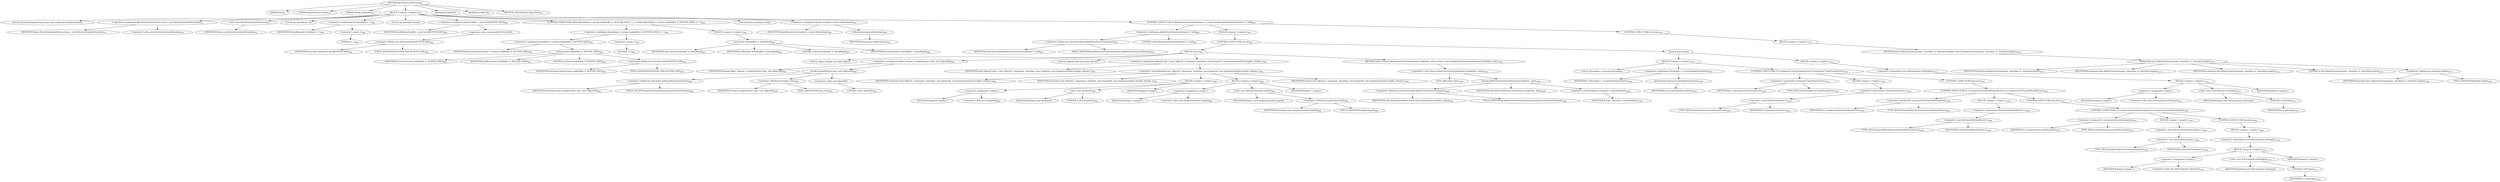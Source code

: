digraph "getClassFromStream" {  
"1642" [label = <(METHOD,getClassFromStream)<SUB>977</SUB>> ]
"105" [label = <(PARAM,this)<SUB>977</SUB>> ]
"1643" [label = <(PARAM,InputStream stream)<SUB>977</SUB>> ]
"1644" [label = <(PARAM,String classname)<SUB>977</SUB>> ]
"1645" [label = <(BLOCK,&lt;empty&gt;,&lt;empty&gt;)<SUB>978</SUB>> ]
"103" [label = <(LOCAL,ByteArrayOutputStream baos: java.io.ByteArrayOutputStream)> ]
"1646" [label = <(&lt;operator&gt;.assignment,ByteArrayOutputStream baos = new ByteArrayOutputStream())<SUB>979</SUB>> ]
"1647" [label = <(IDENTIFIER,baos,ByteArrayOutputStream baos = new ByteArrayOutputStream())<SUB>979</SUB>> ]
"1648" [label = <(&lt;operator&gt;.alloc,new ByteArrayOutputStream())<SUB>979</SUB>> ]
"1649" [label = <(&lt;init&gt;,new ByteArrayOutputStream())<SUB>979</SUB>> ]
"102" [label = <(IDENTIFIER,baos,new ByteArrayOutputStream())<SUB>979</SUB>> ]
"1650" [label = <(LOCAL,int bytesRead: int)> ]
"1651" [label = <(&lt;operator&gt;.assignment,int bytesRead = -1)<SUB>980</SUB>> ]
"1652" [label = <(IDENTIFIER,bytesRead,int bytesRead = -1)<SUB>980</SUB>> ]
"1653" [label = <(&lt;operator&gt;.minus,-1)<SUB>980</SUB>> ]
"1654" [label = <(LITERAL,1,-1)<SUB>980</SUB>> ]
"1655" [label = <(LOCAL,byte[] buffer: byte[])> ]
"1656" [label = <(&lt;operator&gt;.assignment,byte[] buffer = new byte[BUFFER_SIZE])<SUB>981</SUB>> ]
"1657" [label = <(IDENTIFIER,buffer,byte[] buffer = new byte[BUFFER_SIZE])<SUB>981</SUB>> ]
"1658" [label = <(&lt;operator&gt;.alloc,new byte[BUFFER_SIZE])> ]
"1659" [label = <(&lt;operator&gt;.fieldAccess,AntClassLoader.BUFFER_SIZE)<SUB>981</SUB>> ]
"1660" [label = <(IDENTIFIER,AntClassLoader,new byte[BUFFER_SIZE])<SUB>981</SUB>> ]
"1661" [label = <(FIELD_IDENTIFIER,BUFFER_SIZE,BUFFER_SIZE)<SUB>981</SUB>> ]
"1662" [label = <(CONTROL_STRUCTURE,while ((bytesRead = stream.read(buffer, 0, BUFFER_SIZE)) != -1),while ((bytesRead = stream.read(buffer, 0, BUFFER_SIZE)) != -1))<SUB>983</SUB>> ]
"1663" [label = <(&lt;operator&gt;.notEquals,(bytesRead = stream.read(buffer, 0, BUFFER_SIZE)) != -1)<SUB>983</SUB>> ]
"1664" [label = <(&lt;operator&gt;.assignment,bytesRead = stream.read(buffer, 0, BUFFER_SIZE))<SUB>983</SUB>> ]
"1665" [label = <(IDENTIFIER,bytesRead,bytesRead = stream.read(buffer, 0, BUFFER_SIZE))<SUB>983</SUB>> ]
"1666" [label = <(read,stream.read(buffer, 0, BUFFER_SIZE))<SUB>983</SUB>> ]
"1667" [label = <(IDENTIFIER,stream,stream.read(buffer, 0, BUFFER_SIZE))<SUB>983</SUB>> ]
"1668" [label = <(IDENTIFIER,buffer,stream.read(buffer, 0, BUFFER_SIZE))<SUB>983</SUB>> ]
"1669" [label = <(LITERAL,0,stream.read(buffer, 0, BUFFER_SIZE))<SUB>983</SUB>> ]
"1670" [label = <(&lt;operator&gt;.fieldAccess,AntClassLoader.BUFFER_SIZE)<SUB>983</SUB>> ]
"1671" [label = <(IDENTIFIER,AntClassLoader,stream.read(buffer, 0, BUFFER_SIZE))<SUB>983</SUB>> ]
"1672" [label = <(FIELD_IDENTIFIER,BUFFER_SIZE,BUFFER_SIZE)<SUB>983</SUB>> ]
"1673" [label = <(&lt;operator&gt;.minus,-1)<SUB>983</SUB>> ]
"1674" [label = <(LITERAL,1,-1)<SUB>983</SUB>> ]
"1675" [label = <(BLOCK,&lt;empty&gt;,&lt;empty&gt;)<SUB>983</SUB>> ]
"1676" [label = <(write,baos.write(buffer, 0, bytesRead))<SUB>984</SUB>> ]
"1677" [label = <(IDENTIFIER,baos,baos.write(buffer, 0, bytesRead))<SUB>984</SUB>> ]
"1678" [label = <(IDENTIFIER,buffer,baos.write(buffer, 0, bytesRead))<SUB>984</SUB>> ]
"1679" [label = <(LITERAL,0,baos.write(buffer, 0, bytesRead))<SUB>984</SUB>> ]
"1680" [label = <(IDENTIFIER,bytesRead,baos.write(buffer, 0, bytesRead))<SUB>984</SUB>> ]
"1681" [label = <(LOCAL,byte[] classData: byte[])> ]
"1682" [label = <(&lt;operator&gt;.assignment,byte[] classData = baos.toByteArray())<SUB>987</SUB>> ]
"1683" [label = <(IDENTIFIER,classData,byte[] classData = baos.toByteArray())<SUB>987</SUB>> ]
"1684" [label = <(toByteArray,baos.toByteArray())<SUB>987</SUB>> ]
"1685" [label = <(IDENTIFIER,baos,baos.toByteArray())<SUB>987</SUB>> ]
"1686" [label = <(CONTROL_STRUCTURE,if (defineClassProtectionDomain != null),if (defineClassProtectionDomain != null))<SUB>993</SUB>> ]
"1687" [label = <(&lt;operator&gt;.notEquals,defineClassProtectionDomain != null)<SUB>993</SUB>> ]
"1688" [label = <(&lt;operator&gt;.fieldAccess,AntClassLoader.defineClassProtectionDomain)<SUB>993</SUB>> ]
"1689" [label = <(IDENTIFIER,AntClassLoader,defineClassProtectionDomain != null)<SUB>993</SUB>> ]
"1690" [label = <(FIELD_IDENTIFIER,defineClassProtectionDomain,defineClassProtectionDomain)<SUB>993</SUB>> ]
"1691" [label = <(LITERAL,null,defineClassProtectionDomain != null)<SUB>993</SUB>> ]
"1692" [label = <(BLOCK,&lt;empty&gt;,&lt;empty&gt;)<SUB>993</SUB>> ]
"1693" [label = <(CONTROL_STRUCTURE,try,try)<SUB>994</SUB>> ]
"1694" [label = <(BLOCK,try,try)<SUB>994</SUB>> ]
"1695" [label = <(LOCAL,Object domain: java.lang.Object)> ]
"1696" [label = <(&lt;operator&gt;.assignment,Object domain = invoke(Project.class, new Object[0]))<SUB>995</SUB>> ]
"1697" [label = <(IDENTIFIER,domain,Object domain = invoke(Project.class, new Object[0]))<SUB>995</SUB>> ]
"1698" [label = <(invoke,invoke(Project.class, new Object[0]))<SUB>996</SUB>> ]
"1699" [label = <(&lt;operator&gt;.fieldAccess,AntClassLoader.getProtectionDomain)<SUB>996</SUB>> ]
"1700" [label = <(IDENTIFIER,AntClassLoader,invoke(Project.class, new Object[0]))<SUB>996</SUB>> ]
"1701" [label = <(FIELD_IDENTIFIER,getProtectionDomain,getProtectionDomain)<SUB>996</SUB>> ]
"1702" [label = <(&lt;operator&gt;.fieldAccess,Project.class)<SUB>996</SUB>> ]
"1703" [label = <(IDENTIFIER,Project,invoke(Project.class, new Object[0]))<SUB>996</SUB>> ]
"1704" [label = <(FIELD_IDENTIFIER,class,class)<SUB>996</SUB>> ]
"1705" [label = <(&lt;operator&gt;.alloc,new Object[0])> ]
"1706" [label = <(LITERAL,0,new Object[0])<SUB>996</SUB>> ]
"1707" [label = <(LOCAL,Object[] args: java.lang.Object[])> ]
"1708" [label = <(&lt;operator&gt;.assignment,Object[] args = new Object[] { classname, classData, new Integer(0), new Integer(classData.length), domain })<SUB>997</SUB>> ]
"1709" [label = <(IDENTIFIER,args,Object[] args = new Object[] { classname, classData, new Integer(0), new Integer(classData.length), domain })<SUB>997</SUB>> ]
"1710" [label = <(&lt;operator&gt;.arrayInitializer,new Object[] { classname, classData, new Integer(0), new Integer(classData.length), domain })<SUB>998</SUB>> ]
"1711" [label = <(IDENTIFIER,classname,new Object[] { classname, classData, new Integer(0), new Integer(classData.length), domain })<SUB>998</SUB>> ]
"1712" [label = <(IDENTIFIER,classData,new Object[] { classname, classData, new Integer(0), new Integer(classData.length), domain })<SUB>998</SUB>> ]
"1713" [label = <(BLOCK,&lt;empty&gt;,&lt;empty&gt;)<SUB>998</SUB>> ]
"1714" [label = <(&lt;operator&gt;.assignment,&lt;empty&gt;)> ]
"1715" [label = <(IDENTIFIER,$obj16,&lt;empty&gt;)> ]
"1716" [label = <(&lt;operator&gt;.alloc,new Integer(0))<SUB>998</SUB>> ]
"1717" [label = <(&lt;init&gt;,new Integer(0))<SUB>998</SUB>> ]
"1718" [label = <(IDENTIFIER,$obj16,new Integer(0))> ]
"1719" [label = <(LITERAL,0,new Integer(0))<SUB>998</SUB>> ]
"1720" [label = <(IDENTIFIER,$obj16,&lt;empty&gt;)> ]
"1721" [label = <(BLOCK,&lt;empty&gt;,&lt;empty&gt;)<SUB>999</SUB>> ]
"1722" [label = <(&lt;operator&gt;.assignment,&lt;empty&gt;)> ]
"1723" [label = <(IDENTIFIER,$obj17,&lt;empty&gt;)> ]
"1724" [label = <(&lt;operator&gt;.alloc,new Integer(classData.length))<SUB>999</SUB>> ]
"1725" [label = <(&lt;init&gt;,new Integer(classData.length))<SUB>999</SUB>> ]
"1726" [label = <(IDENTIFIER,$obj17,new Integer(classData.length))> ]
"1727" [label = <(&lt;operator&gt;.fieldAccess,classData.length)<SUB>999</SUB>> ]
"1728" [label = <(IDENTIFIER,classData,new Integer(classData.length))<SUB>999</SUB>> ]
"1729" [label = <(FIELD_IDENTIFIER,length,length)<SUB>999</SUB>> ]
"1730" [label = <(IDENTIFIER,$obj17,&lt;empty&gt;)> ]
"1731" [label = <(IDENTIFIER,domain,new Object[] { classname, classData, new Integer(0), new Integer(classData.length), domain })<SUB>999</SUB>> ]
"1732" [label = <(RETURN,return (Class) defineClassProtectionDomain.invoke(this, args);,return (Class) defineClassProtectionDomain.invoke(this, args);)<SUB>1000</SUB>> ]
"1733" [label = <(&lt;operator&gt;.cast,(Class) defineClassProtectionDomain.invoke(this, args))<SUB>1000</SUB>> ]
"1734" [label = <(TYPE_REF,Class,Class)<SUB>1000</SUB>> ]
"1735" [label = <(invoke,defineClassProtectionDomain.invoke(this, args))<SUB>1000</SUB>> ]
"1736" [label = <(&lt;operator&gt;.fieldAccess,AntClassLoader.defineClassProtectionDomain)<SUB>1000</SUB>> ]
"1737" [label = <(IDENTIFIER,AntClassLoader,defineClassProtectionDomain.invoke(this, args))<SUB>1000</SUB>> ]
"1738" [label = <(FIELD_IDENTIFIER,defineClassProtectionDomain,defineClassProtectionDomain)<SUB>1000</SUB>> ]
"104" [label = <(IDENTIFIER,this,defineClassProtectionDomain.invoke(this, args))<SUB>1000</SUB>> ]
"1739" [label = <(&lt;operator&gt;.arrayInitializer,&lt;operator&gt;.arrayInitializer)<SUB>1000</SUB>> ]
"1740" [label = <(IDENTIFIER,args,&lt;operator&gt;.arrayInitializer)<SUB>1000</SUB>> ]
"1741" [label = <(BLOCK,catch,catch)> ]
"1742" [label = <(BLOCK,&lt;empty&gt;,&lt;empty&gt;)<SUB>1001</SUB>> ]
"1743" [label = <(LOCAL,Throwable t: java.lang.Throwable)> ]
"1744" [label = <(&lt;operator&gt;.assignment,Throwable t = ite.getTargetException())<SUB>1002</SUB>> ]
"1745" [label = <(IDENTIFIER,t,Throwable t = ite.getTargetException())<SUB>1002</SUB>> ]
"1746" [label = <(getTargetException,ite.getTargetException())<SUB>1002</SUB>> ]
"1747" [label = <(IDENTIFIER,ite,ite.getTargetException())<SUB>1002</SUB>> ]
"1748" [label = <(CONTROL_STRUCTURE,if (t instanceof ClassFormatError),if (t instanceof ClassFormatError))<SUB>1003</SUB>> ]
"1749" [label = <(&lt;operator&gt;.instanceOf,t instanceof ClassFormatError)<SUB>1003</SUB>> ]
"1750" [label = <(IDENTIFIER,t,t instanceof ClassFormatError)<SUB>1003</SUB>> ]
"1751" [label = <(TYPE_REF,ClassFormatError,ClassFormatError)<SUB>1003</SUB>> ]
"1752" [label = <(BLOCK,&lt;empty&gt;,&lt;empty&gt;)<SUB>1003</SUB>> ]
"1753" [label = <(&lt;operator&gt;.throw,throw (ClassFormatError) t;)<SUB>1004</SUB>> ]
"1754" [label = <(&lt;operator&gt;.cast,(ClassFormatError) t)<SUB>1004</SUB>> ]
"1755" [label = <(TYPE_REF,ClassFormatError,ClassFormatError)<SUB>1004</SUB>> ]
"1756" [label = <(IDENTIFIER,t,(ClassFormatError) t)<SUB>1004</SUB>> ]
"1757" [label = <(CONTROL_STRUCTURE,else,else)<SUB>1005</SUB>> ]
"1758" [label = <(CONTROL_STRUCTURE,if (t instanceof NoClassDefFoundError),if (t instanceof NoClassDefFoundError))<SUB>1005</SUB>> ]
"1759" [label = <(&lt;operator&gt;.instanceOf,t instanceof NoClassDefFoundError)<SUB>1005</SUB>> ]
"1760" [label = <(IDENTIFIER,t,t instanceof NoClassDefFoundError)<SUB>1005</SUB>> ]
"1761" [label = <(TYPE_REF,NoClassDefFoundError,NoClassDefFoundError)<SUB>1005</SUB>> ]
"1762" [label = <(BLOCK,&lt;empty&gt;,&lt;empty&gt;)<SUB>1005</SUB>> ]
"1763" [label = <(&lt;operator&gt;.throw,throw (NoClassDefFoundError) t;)<SUB>1006</SUB>> ]
"1764" [label = <(&lt;operator&gt;.cast,(NoClassDefFoundError) t)<SUB>1006</SUB>> ]
"1765" [label = <(TYPE_REF,NoClassDefFoundError,NoClassDefFoundError)<SUB>1006</SUB>> ]
"1766" [label = <(IDENTIFIER,t,(NoClassDefFoundError) t)<SUB>1006</SUB>> ]
"1767" [label = <(CONTROL_STRUCTURE,else,else)<SUB>1007</SUB>> ]
"1768" [label = <(CONTROL_STRUCTURE,if (t instanceof SecurityException),if (t instanceof SecurityException))<SUB>1007</SUB>> ]
"1769" [label = <(&lt;operator&gt;.instanceOf,t instanceof SecurityException)<SUB>1007</SUB>> ]
"1770" [label = <(IDENTIFIER,t,t instanceof SecurityException)<SUB>1007</SUB>> ]
"1771" [label = <(TYPE_REF,SecurityException,SecurityException)<SUB>1007</SUB>> ]
"1772" [label = <(BLOCK,&lt;empty&gt;,&lt;empty&gt;)<SUB>1007</SUB>> ]
"1773" [label = <(&lt;operator&gt;.throw,throw (SecurityException) t;)<SUB>1008</SUB>> ]
"1774" [label = <(&lt;operator&gt;.cast,(SecurityException) t)<SUB>1008</SUB>> ]
"1775" [label = <(TYPE_REF,SecurityException,SecurityException)<SUB>1008</SUB>> ]
"1776" [label = <(IDENTIFIER,t,(SecurityException) t)<SUB>1008</SUB>> ]
"1777" [label = <(CONTROL_STRUCTURE,else,else)<SUB>1009</SUB>> ]
"1778" [label = <(BLOCK,&lt;empty&gt;,&lt;empty&gt;)<SUB>1009</SUB>> ]
"1779" [label = <(&lt;operator&gt;.throw,throw new IOException(t.toString());)<SUB>1010</SUB>> ]
"1780" [label = <(BLOCK,&lt;empty&gt;,&lt;empty&gt;)<SUB>1010</SUB>> ]
"1781" [label = <(&lt;operator&gt;.assignment,&lt;empty&gt;)> ]
"1782" [label = <(IDENTIFIER,$obj18,&lt;empty&gt;)> ]
"1783" [label = <(&lt;operator&gt;.alloc,new IOException(t.toString()))<SUB>1010</SUB>> ]
"1784" [label = <(&lt;init&gt;,new IOException(t.toString()))<SUB>1010</SUB>> ]
"1785" [label = <(IDENTIFIER,$obj18,new IOException(t.toString()))> ]
"1786" [label = <(toString,t.toString())<SUB>1010</SUB>> ]
"1787" [label = <(IDENTIFIER,t,t.toString())<SUB>1010</SUB>> ]
"1788" [label = <(IDENTIFIER,$obj18,&lt;empty&gt;)> ]
"1789" [label = <(BLOCK,&lt;empty&gt;,&lt;empty&gt;)<SUB>1012</SUB>> ]
"1790" [label = <(&lt;operator&gt;.throw,throw new IOException(e.toString());)<SUB>1013</SUB>> ]
"1791" [label = <(BLOCK,&lt;empty&gt;,&lt;empty&gt;)<SUB>1013</SUB>> ]
"1792" [label = <(&lt;operator&gt;.assignment,&lt;empty&gt;)> ]
"1793" [label = <(IDENTIFIER,$obj19,&lt;empty&gt;)> ]
"1794" [label = <(&lt;operator&gt;.alloc,new IOException(e.toString()))<SUB>1013</SUB>> ]
"1795" [label = <(&lt;init&gt;,new IOException(e.toString()))<SUB>1013</SUB>> ]
"1796" [label = <(IDENTIFIER,$obj19,new IOException(e.toString()))> ]
"1797" [label = <(toString,e.toString())<SUB>1013</SUB>> ]
"1798" [label = <(IDENTIFIER,e,e.toString())<SUB>1013</SUB>> ]
"1799" [label = <(IDENTIFIER,$obj19,&lt;empty&gt;)> ]
"1800" [label = <(CONTROL_STRUCTURE,else,else)<SUB>1015</SUB>> ]
"1801" [label = <(BLOCK,&lt;empty&gt;,&lt;empty&gt;)<SUB>1015</SUB>> ]
"1802" [label = <(RETURN,return defineClass(classname, classData, 0, classData.length);,return defineClass(classname, classData, 0, classData.length);)<SUB>1016</SUB>> ]
"1803" [label = <(defineClass,this.defineClass(classname, classData, 0, classData.length))<SUB>1016</SUB>> ]
"106" [label = <(IDENTIFIER,this,this.defineClass(classname, classData, 0, classData.length))<SUB>1016</SUB>> ]
"1804" [label = <(IDENTIFIER,classname,this.defineClass(classname, classData, 0, classData.length))<SUB>1016</SUB>> ]
"1805" [label = <(IDENTIFIER,classData,this.defineClass(classname, classData, 0, classData.length))<SUB>1016</SUB>> ]
"1806" [label = <(LITERAL,0,this.defineClass(classname, classData, 0, classData.length))<SUB>1016</SUB>> ]
"1807" [label = <(&lt;operator&gt;.fieldAccess,classData.length)<SUB>1016</SUB>> ]
"1808" [label = <(IDENTIFIER,classData,this.defineClass(classname, classData, 0, classData.length))<SUB>1016</SUB>> ]
"1809" [label = <(FIELD_IDENTIFIER,length,length)<SUB>1016</SUB>> ]
"1810" [label = <(MODIFIER,PRIVATE)> ]
"1811" [label = <(MODIFIER,VIRTUAL)> ]
"1812" [label = <(METHOD_RETURN,java.lang.Class)<SUB>977</SUB>> ]
  "1642" -> "105" 
  "1642" -> "1643" 
  "1642" -> "1644" 
  "1642" -> "1645" 
  "1642" -> "1810" 
  "1642" -> "1811" 
  "1642" -> "1812" 
  "1645" -> "103" 
  "1645" -> "1646" 
  "1645" -> "1649" 
  "1645" -> "1650" 
  "1645" -> "1651" 
  "1645" -> "1655" 
  "1645" -> "1656" 
  "1645" -> "1662" 
  "1645" -> "1681" 
  "1645" -> "1682" 
  "1645" -> "1686" 
  "1646" -> "1647" 
  "1646" -> "1648" 
  "1649" -> "102" 
  "1651" -> "1652" 
  "1651" -> "1653" 
  "1653" -> "1654" 
  "1656" -> "1657" 
  "1656" -> "1658" 
  "1658" -> "1659" 
  "1659" -> "1660" 
  "1659" -> "1661" 
  "1662" -> "1663" 
  "1662" -> "1675" 
  "1663" -> "1664" 
  "1663" -> "1673" 
  "1664" -> "1665" 
  "1664" -> "1666" 
  "1666" -> "1667" 
  "1666" -> "1668" 
  "1666" -> "1669" 
  "1666" -> "1670" 
  "1670" -> "1671" 
  "1670" -> "1672" 
  "1673" -> "1674" 
  "1675" -> "1676" 
  "1676" -> "1677" 
  "1676" -> "1678" 
  "1676" -> "1679" 
  "1676" -> "1680" 
  "1682" -> "1683" 
  "1682" -> "1684" 
  "1684" -> "1685" 
  "1686" -> "1687" 
  "1686" -> "1692" 
  "1686" -> "1800" 
  "1687" -> "1688" 
  "1687" -> "1691" 
  "1688" -> "1689" 
  "1688" -> "1690" 
  "1692" -> "1693" 
  "1693" -> "1694" 
  "1693" -> "1741" 
  "1694" -> "1695" 
  "1694" -> "1696" 
  "1694" -> "1707" 
  "1694" -> "1708" 
  "1694" -> "1732" 
  "1696" -> "1697" 
  "1696" -> "1698" 
  "1698" -> "1699" 
  "1698" -> "1702" 
  "1698" -> "1705" 
  "1699" -> "1700" 
  "1699" -> "1701" 
  "1702" -> "1703" 
  "1702" -> "1704" 
  "1705" -> "1706" 
  "1708" -> "1709" 
  "1708" -> "1710" 
  "1710" -> "1711" 
  "1710" -> "1712" 
  "1710" -> "1713" 
  "1710" -> "1721" 
  "1710" -> "1731" 
  "1713" -> "1714" 
  "1713" -> "1717" 
  "1713" -> "1720" 
  "1714" -> "1715" 
  "1714" -> "1716" 
  "1717" -> "1718" 
  "1717" -> "1719" 
  "1721" -> "1722" 
  "1721" -> "1725" 
  "1721" -> "1730" 
  "1722" -> "1723" 
  "1722" -> "1724" 
  "1725" -> "1726" 
  "1725" -> "1727" 
  "1727" -> "1728" 
  "1727" -> "1729" 
  "1732" -> "1733" 
  "1733" -> "1734" 
  "1733" -> "1735" 
  "1735" -> "1736" 
  "1735" -> "104" 
  "1735" -> "1739" 
  "1736" -> "1737" 
  "1736" -> "1738" 
  "1739" -> "1740" 
  "1741" -> "1742" 
  "1741" -> "1789" 
  "1742" -> "1743" 
  "1742" -> "1744" 
  "1742" -> "1748" 
  "1744" -> "1745" 
  "1744" -> "1746" 
  "1746" -> "1747" 
  "1748" -> "1749" 
  "1748" -> "1752" 
  "1748" -> "1757" 
  "1749" -> "1750" 
  "1749" -> "1751" 
  "1752" -> "1753" 
  "1753" -> "1754" 
  "1754" -> "1755" 
  "1754" -> "1756" 
  "1757" -> "1758" 
  "1758" -> "1759" 
  "1758" -> "1762" 
  "1758" -> "1767" 
  "1759" -> "1760" 
  "1759" -> "1761" 
  "1762" -> "1763" 
  "1763" -> "1764" 
  "1764" -> "1765" 
  "1764" -> "1766" 
  "1767" -> "1768" 
  "1768" -> "1769" 
  "1768" -> "1772" 
  "1768" -> "1777" 
  "1769" -> "1770" 
  "1769" -> "1771" 
  "1772" -> "1773" 
  "1773" -> "1774" 
  "1774" -> "1775" 
  "1774" -> "1776" 
  "1777" -> "1778" 
  "1778" -> "1779" 
  "1779" -> "1780" 
  "1780" -> "1781" 
  "1780" -> "1784" 
  "1780" -> "1788" 
  "1781" -> "1782" 
  "1781" -> "1783" 
  "1784" -> "1785" 
  "1784" -> "1786" 
  "1786" -> "1787" 
  "1789" -> "1790" 
  "1790" -> "1791" 
  "1791" -> "1792" 
  "1791" -> "1795" 
  "1791" -> "1799" 
  "1792" -> "1793" 
  "1792" -> "1794" 
  "1795" -> "1796" 
  "1795" -> "1797" 
  "1797" -> "1798" 
  "1800" -> "1801" 
  "1801" -> "1802" 
  "1802" -> "1803" 
  "1803" -> "106" 
  "1803" -> "1804" 
  "1803" -> "1805" 
  "1803" -> "1806" 
  "1803" -> "1807" 
  "1807" -> "1808" 
  "1807" -> "1809" 
}
